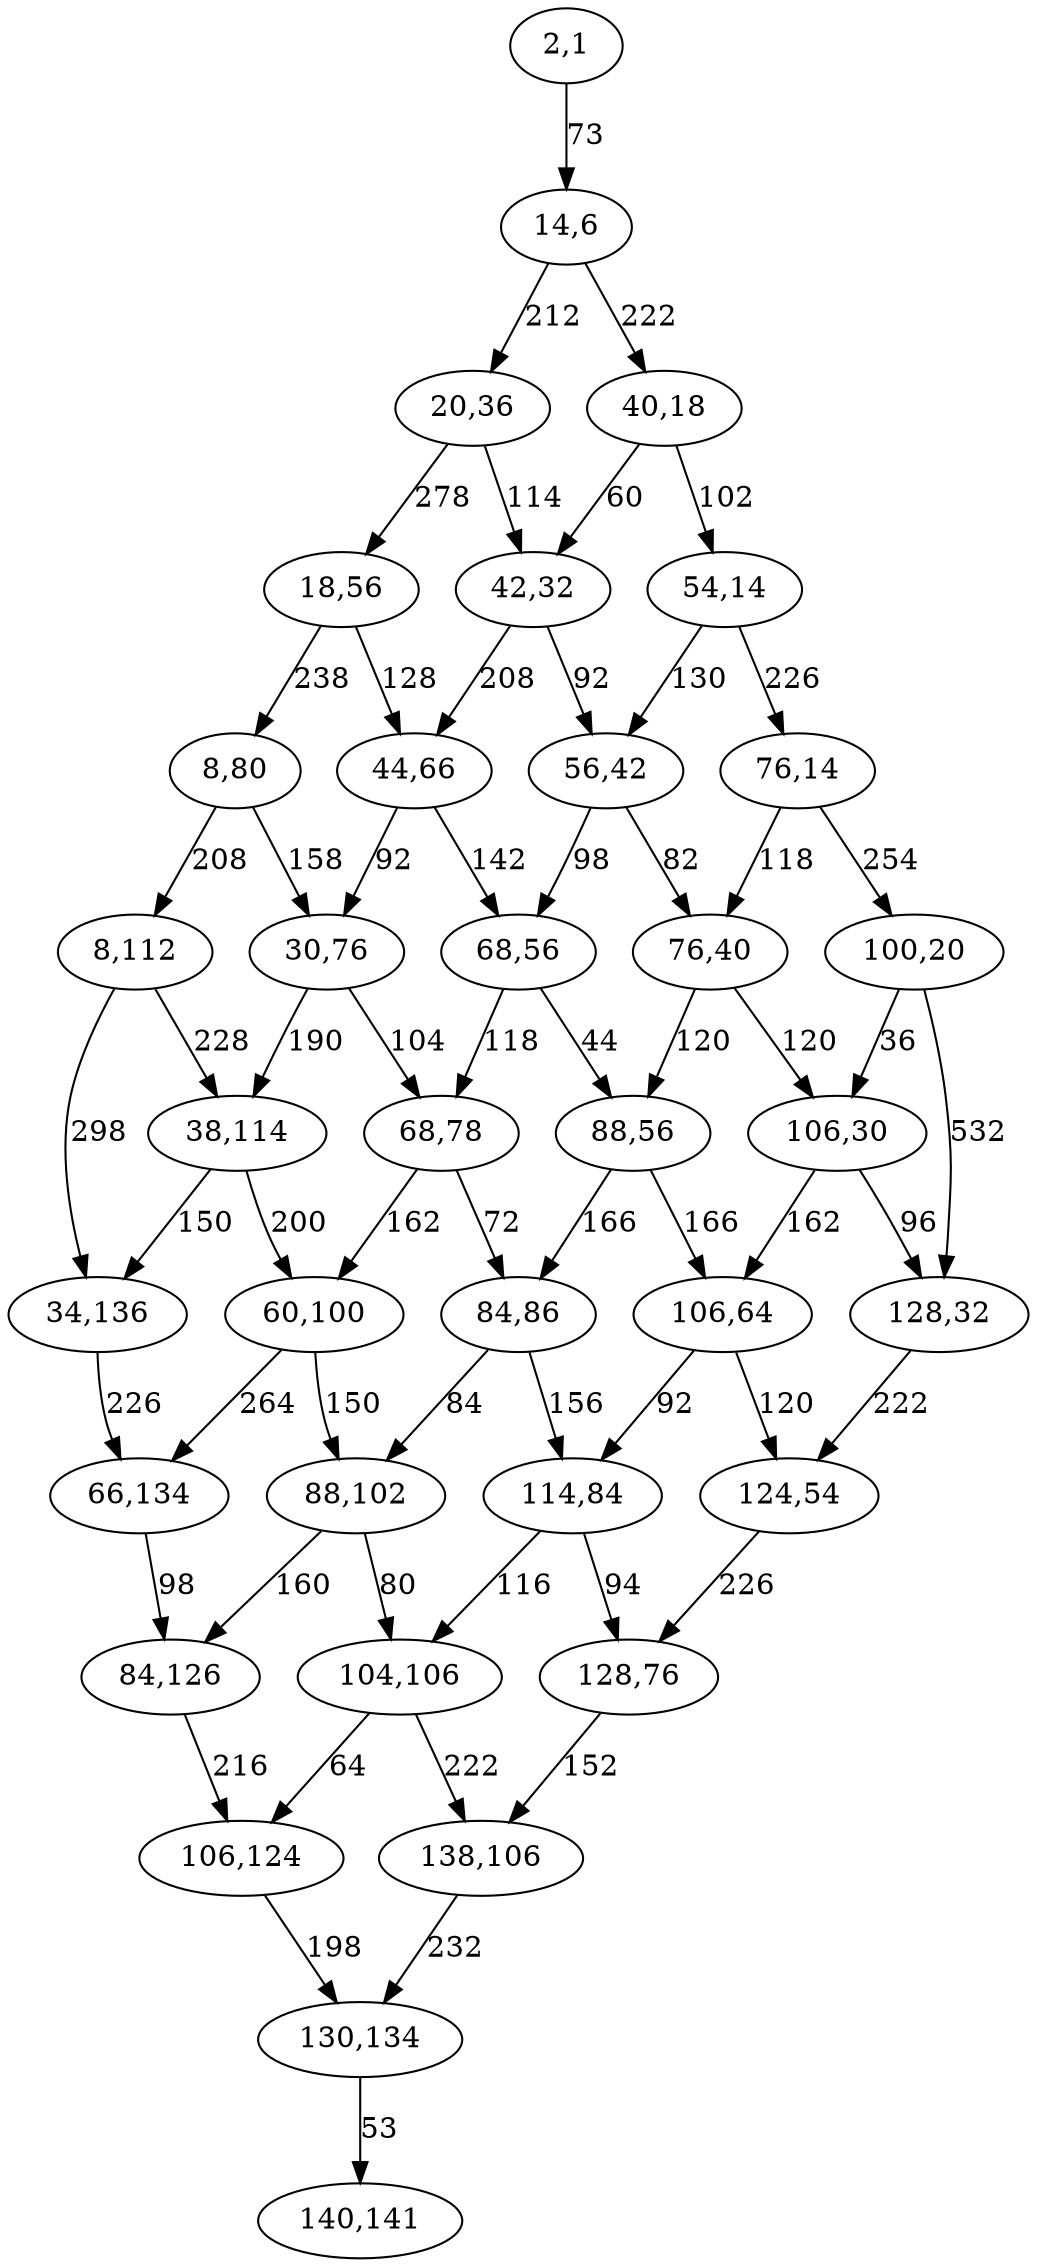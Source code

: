 digraph {
  "2,1" -> "14,6" [ label ="73" ];
  "8,80" -> "8,112" [ label ="208" ];
  "8,80" -> "30,76" [ label ="158" ];
  "8,112" -> "34,136" [ label ="298" ];
  "8,112" -> "38,114" [ label ="228" ];
  "14,6" -> "20,36" [ label ="212" ];
  "14,6" -> "40,18" [ label ="222" ];
  "18,56" -> "8,80" [ label ="238" ];
  "18,56" -> "44,66" [ label ="128" ];
  "20,36" -> "18,56" [ label ="278" ];
  "20,36" -> "42,32" [ label ="114" ];
  "30,76" -> "38,114" [ label ="190" ];
  "30,76" -> "68,78" [ label ="104" ];
  "34,136" -> "66,134" [ label ="226" ];
  "38,114" -> "34,136" [ label ="150" ];
  "38,114" -> "60,100" [ label ="200" ];
  "40,18" -> "42,32" [ label ="60" ];
  "40,18" -> "54,14" [ label ="102" ];
  "42,32" -> "44,66" [ label ="208" ];
  "42,32" -> "56,42" [ label ="92" ];
  "44,66" -> "30,76" [ label ="92" ];
  "44,66" -> "68,56" [ label ="142" ];
  "54,14" -> "56,42" [ label ="130" ];
  "54,14" -> "76,14" [ label ="226" ];
  "56,42" -> "68,56" [ label ="98" ];
  "56,42" -> "76,40" [ label ="82" ];
  "60,100" -> "66,134" [ label ="264" ];
  "60,100" -> "88,102" [ label ="150" ];
  "66,134" -> "84,126" [ label ="98" ];
  "68,56" -> "68,78" [ label ="118" ];
  "68,56" -> "88,56" [ label ="44" ];
  "68,78" -> "60,100" [ label ="162" ];
  "68,78" -> "84,86" [ label ="72" ];
  "76,14" -> "76,40" [ label ="118" ];
  "76,14" -> "100,20" [ label ="254" ];
  "76,40" -> "88,56" [ label ="120" ];
  "76,40" -> "106,30" [ label ="120" ];
  "84,86" -> "88,102" [ label ="84" ];
  "84,86" -> "114,84" [ label ="156" ];
  "84,126" -> "106,124" [ label ="216" ];
  "88,56" -> "84,86" [ label ="166" ];
  "88,56" -> "106,64" [ label ="166" ];
  "88,102" -> "84,126" [ label ="160" ];
  "88,102" -> "104,106" [ label ="80" ];
  "100,20" -> "106,30" [ label ="36" ];
  "100,20" -> "128,32" [ label ="532" ];
  "104,106" -> "106,124" [ label ="64" ];
  "104,106" -> "138,106" [ label ="222" ];
  "106,30" -> "106,64" [ label ="162" ];
  "106,30" -> "128,32" [ label ="96" ];
  "106,64" -> "114,84" [ label ="92" ];
  "106,64" -> "124,54" [ label ="120" ];
  "106,124" -> "130,134" [ label ="198" ];
  "114,84" -> "104,106" [ label ="116" ];
  "114,84" -> "128,76" [ label ="94" ];
  "124,54" -> "128,76" [ label ="226" ];
  "128,32" -> "124,54" [ label ="222" ];
  "128,76" -> "138,106" [ label ="152" ];
  "130,134" -> "140,141" [ label ="53" ];
  "138,106" -> "130,134" [ label ="232" ];
}
